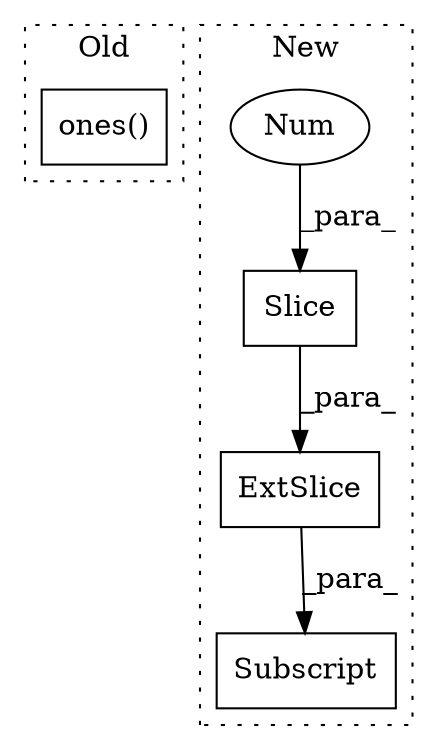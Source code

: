 digraph G {
subgraph cluster0 {
1 [label="ones()" a="75" s="10185,10203" l="11,1" shape="box"];
label = "Old";
style="dotted";
}
subgraph cluster1 {
2 [label="Slice" a="80" s="4862" l="1" shape="box"];
3 [label="Num" a="76" s="4863" l="1" shape="ellipse"];
4 [label="ExtSlice" a="85" s="4848" l="10" shape="box"];
5 [label="Subscript" a="63" s="4848,0" l="20,0" shape="box"];
label = "New";
style="dotted";
}
2 -> 4 [label="_para_"];
3 -> 2 [label="_para_"];
4 -> 5 [label="_para_"];
}